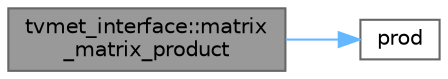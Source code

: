 digraph "tvmet_interface::matrix_matrix_product"
{
 // LATEX_PDF_SIZE
  bgcolor="transparent";
  edge [fontname=Helvetica,fontsize=10,labelfontname=Helvetica,labelfontsize=10];
  node [fontname=Helvetica,fontsize=10,shape=box,height=0.2,width=0.4];
  rankdir="LR";
  Node1 [id="Node000001",label="tvmet_interface::matrix\l_matrix_product",height=0.2,width=0.4,color="gray40", fillcolor="grey60", style="filled", fontcolor="black",tooltip=" "];
  Node1 -> Node2 [id="edge2_Node000001_Node000002",color="steelblue1",style="solid",tooltip=" "];
  Node2 [id="Node000002",label="prod",height=0.2,width=0.4,color="grey40", fillcolor="white", style="filled",URL="$product__threshold_8cpp.html#a4c8a5d15c39c46c003b0faca699d3d36",tooltip=" "];
}
